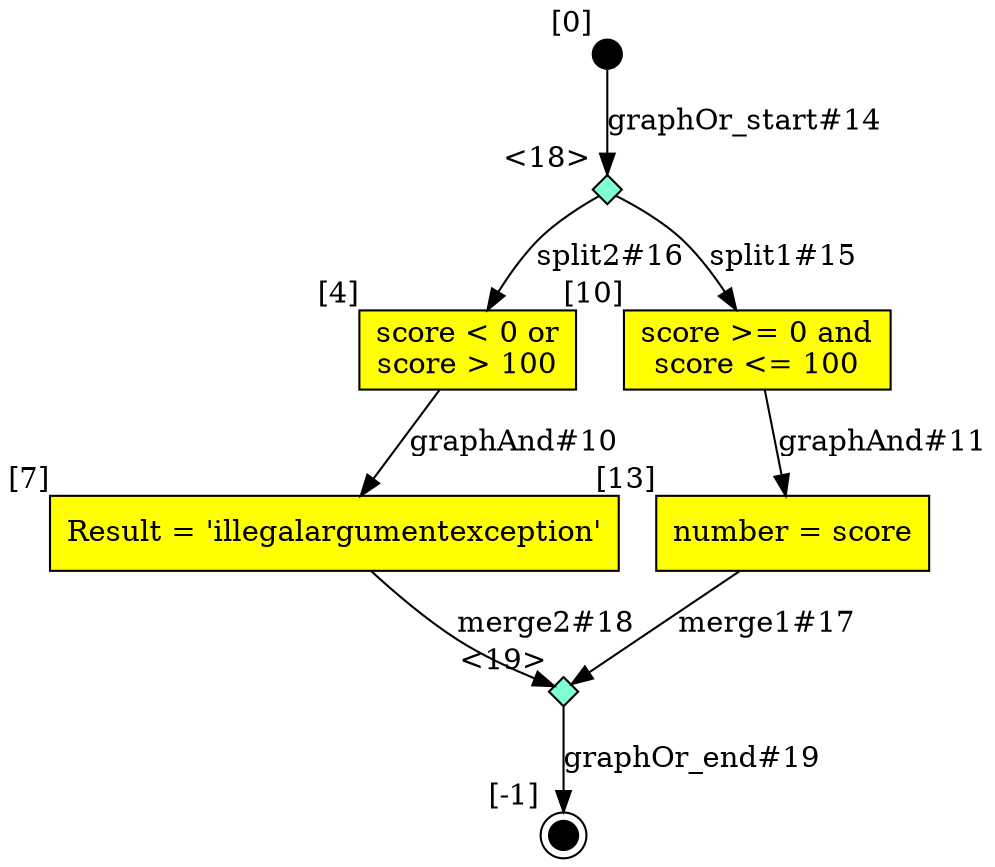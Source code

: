 digraph CLG {
  18 [shape="diamond", label="", xlabel="<18>", style=filled, fillcolor=aquamarine, fixedsize=true, width=.2, height=.2];
  19 [shape="diamond", label="", xlabel="<19>", style=filled, fillcolor=aquamarine, fixedsize=true, width=.2, height=.2];
  4 [shape="box", label="score < 0 or
score > 100
", style=filled, fillcolor=yellow, xlabel="[4]"];
  7 [shape="box", label="Result = 'illegalargumentexception'", style=filled, fillcolor=yellow, xlabel="[7]"];
  8 [style=filled, fillcolor=black, shape="doublecircle", label="", fixedsize=true, width=.2, height=.2, xlabel="[-1]"];
  9 [style=filled, fillcolor=black, shape="circle", label="", fixedsize=true, width=.2, height=.2, xlabel="[0]"];
  10 [shape="box", label="score >= 0 and
score <= 100
", style=filled, fillcolor=yellow, xlabel="[10]"];
  13 [shape="box", label="number = score", style=filled, fillcolor=yellow, xlabel="[13]"];
  18 -> 4[label="split2#16"];
  13 -> 19[label="merge1#17"];
  7 -> 19[label="merge2#18"];
  19 -> 8[label="graphOr_end#19"];
  4 -> 7[label="graphAnd#10"];
  10 -> 13[label="graphAnd#11"];
  9 -> 18[label="graphOr_start#14"];
  18 -> 10[label="split1#15"];
}
